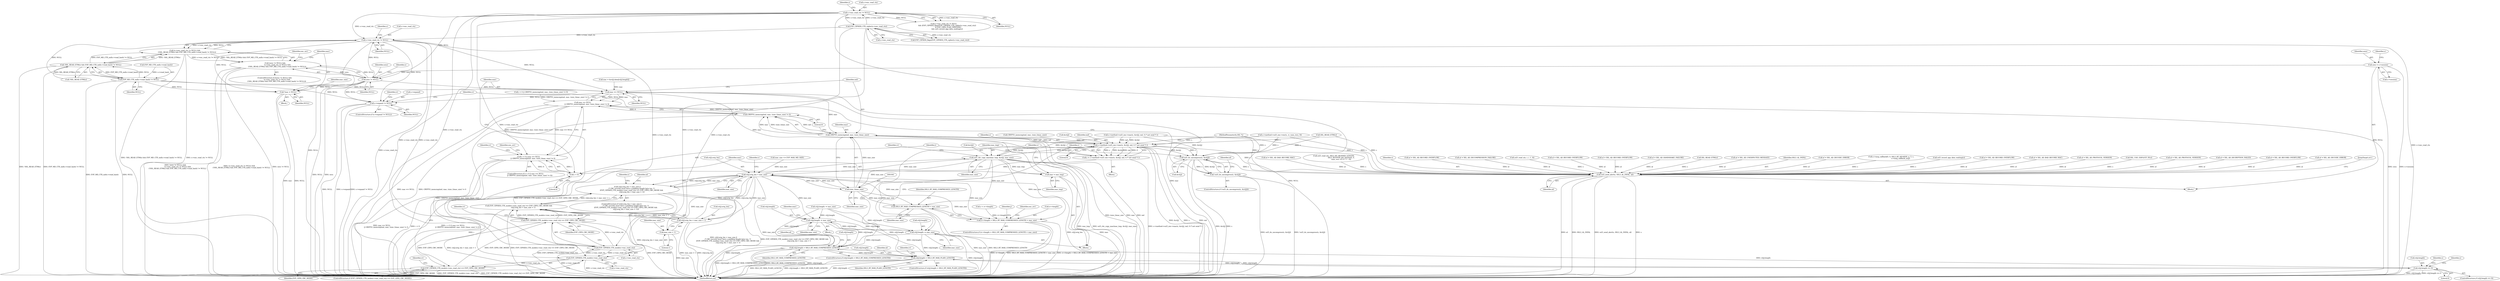 digraph "0_openssl_4ad93618d26a3ea23d36ad5498ff4f59eff3a4d2_1@API" {
"1000895" [label="(Call,s->enc_read_ctx != NULL)"];
"1000724" [label="(Call,s->enc_read_ctx != NULL)"];
"1000732" [label="(Call,EVP_CIPHER_CTX_cipher(s->enc_read_ctx))"];
"1000891" [label="(Call,sess != NULL)"];
"1000190" [label="(Call,sess = s->session)"];
"1000894" [label="(Call,(s->enc_read_ctx != NULL) &&\n        (!SSL_READ_ETM(s) && EVP_MD_CTX_md(s->read_hash) != NULL))"];
"1000890" [label="(Call,(sess != NULL) &&\n         (s->enc_read_ctx != NULL) &&\n        (!SSL_READ_ETM(s) && EVP_MD_CTX_md(s->read_hash) != NULL))"];
"1000904" [label="(Call,EVP_MD_CTX_md(s->read_hash) != NULL)"];
"1000900" [label="(Call,!SSL_READ_ETM(s) && EVP_MD_CTX_md(s->read_hash) != NULL)"];
"1000912" [label="(Call,*mac = NULL)"];
"1001033" [label="(Call,mac == NULL)"];
"1001032" [label="(Call,mac == NULL\n                || CRYPTO_memcmp(md, mac, (size_t)mac_size) != 0)"];
"1001028" [label="(Call,i < 0 || mac == NULL\n                || CRYPTO_memcmp(md, mac, (size_t)mac_size) != 0)"];
"1001037" [label="(Call,CRYPTO_memcmp(md, mac, (size_t)mac_size))"];
"1001019" [label="(Call,s->method->ssl3_enc->mac(s, &rr[j], md, 0 /* not send */ ))"];
"1000980" [label="(Call,ssl3_cbc_copy_mac(mac_tmp, &rr[j], mac_size))"];
"1000938" [label="(Call,rr[j].orig_len < mac_size)"];
"1000937" [label="(Call,rr[j].orig_len < mac_size ||\n                /* CBC records must have a padding length byte too. */\n                (EVP_CIPHER_CTX_mode(s->enc_read_ctx) == EVP_CIPH_CBC_MODE &&\n                 rr[j].orig_len < mac_size + 1))"];
"1000952" [label="(Call,rr[j].orig_len < mac_size + 1)"];
"1000945" [label="(Call,EVP_CIPHER_CTX_mode(s->enc_read_ctx) == EVP_CIPH_CBC_MODE &&\n                 rr[j].orig_len < mac_size + 1)"];
"1000958" [label="(Call,mac_size + 1)"];
"1000996" [label="(Call,rr[j].length -= mac_size)"];
"1000987" [label="(Call,rr[j].length -= mac_size)"];
"1001090" [label="(Call,rr[j].length > SSL3_RT_MAX_COMPRESSED_LENGTH)"];
"1001122" [label="(Call,rr[j].length > SSL3_RT_MAX_PLAIN_LENGTH)"];
"1001145" [label="(Call,rr[j].length == 0)"];
"1001040" [label="(Call,(size_t)mac_size)"];
"1001049" [label="(Call,rr->length > SSL3_RT_MAX_COMPRESSED_LENGTH + mac_size)"];
"1001053" [label="(Call,SSL3_RT_MAX_COMPRESSED_LENGTH + mac_size)"];
"1000977" [label="(Call,mac = mac_tmp)"];
"1001017" [label="(Call,i = s->method->ssl3_enc->mac(s, &rr[j], md, 0 /* not send */ ))"];
"1001029" [label="(Call,i < 0)"];
"1001107" [label="(Call,ssl3_do_uncompress(s, &rr[j]))"];
"1001106" [label="(Call,!ssl3_do_uncompress(s, &rr[j]))"];
"1001190" [label="(Call,ssl3_send_alert(s, SSL3_AL_FATAL, al))"];
"1001036" [label="(Call,CRYPTO_memcmp(md, mac, (size_t)mac_size) != 0)"];
"1001083" [label="(Call,s->expand != NULL)"];
"1000947" [label="(Call,EVP_CIPHER_CTX_mode(s->enc_read_ctx))"];
"1000946" [label="(Call,EVP_CIPHER_CTX_mode(s->enc_read_ctx) == EVP_CIPH_CBC_MODE)"];
"1000970" [label="(Call,EVP_CIPHER_CTX_mode(s->enc_read_ctx) == EVP_CIPH_CBC_MODE)"];
"1000971" [label="(Call,EVP_CIPHER_CTX_mode(s->enc_read_ctx))"];
"1001002" [label="(Identifier,mac_size)"];
"1000592" [label="(Call,ssl3_read_n(s, i, i, 1, 0))"];
"1000910" [label="(Block,)"];
"1000970" [label="(Call,EVP_CIPHER_CTX_mode(s->enc_read_ctx) == EVP_CIPH_CBC_MODE)"];
"1000938" [label="(Call,rr[j].orig_len < mac_size)"];
"1001051" [label="(Identifier,rr)"];
"1001089" [label="(ControlStructure,if (rr[j].length > SSL3_RT_MAX_COMPRESSED_LENGTH))"];
"1001040" [label="(Call,(size_t)mac_size)"];
"1001083" [label="(Call,s->expand != NULL)"];
"1000999" [label="(Identifier,rr)"];
"1001026" [label="(Literal,0)"];
"1000905" [label="(Call,EVP_MD_CTX_md(s->read_hash))"];
"1001130" [label="(Call,al = SSL_AD_RECORD_OVERFLOW)"];
"1000993" [label="(Identifier,mac_size)"];
"1000912" [label="(Call,*mac = NULL)"];
"1001098" [label="(Call,al = SSL_AD_RECORD_OVERFLOW)"];
"1001109" [label="(Call,&rr[j])"];
"1000958" [label="(Call,mac_size + 1)"];
"1000986" [label="(Identifier,mac_size)"];
"1001087" [label="(Identifier,NULL)"];
"1001031" [label="(Literal,0)"];
"1001145" [label="(Call,rr[j].length == 0)"];
"1000784" [label="(Call,rr[j].length -= mac_size)"];
"1000329" [label="(Call,al = SSL_AD_HANDSHAKE_FAILURE)"];
"1001090" [label="(Call,rr[j].length > SSL3_RT_MAX_COMPRESSED_LENGTH)"];
"1001037" [label="(Call,CRYPTO_memcmp(md, mac, (size_t)mac_size))"];
"1000988" [label="(Call,rr[j].length)"];
"1001032" [label="(Call,mac == NULL\n                || CRYPTO_memcmp(md, mac, (size_t)mac_size) != 0)"];
"1001108" [label="(Identifier,s)"];
"1001050" [label="(Call,rr->length)"];
"1000981" [label="(Identifier,mac_tmp)"];
"1000191" [label="(Identifier,sess)"];
"1000949" [label="(Identifier,s)"];
"1001042" [label="(Identifier,mac_size)"];
"1001156" [label="(Identifier,s)"];
"1000953" [label="(Call,rr[j].orig_len)"];
"1000741" [label="(Call,SSL_READ_ETM(s))"];
"1000723" [label="(Call,s->enc_read_ctx != NULL\n             && (EVP_CIPHER_flags(EVP_CIPHER_CTX_cipher(s->enc_read_ctx))\n                 & EVP_CIPH_FLAG_PIPELINE)\n             && ssl3_record_app_data_waiting(s))"];
"1000865" [label="(Call,z < rr->length)"];
"1001115" [label="(Identifier,al)"];
"1000733" [label="(Call,s->enc_read_ctx)"];
"1000969" [label="(ControlStructure,if (EVP_CIPHER_CTX_mode(s->enc_read_ctx) == EVP_CIPH_CBC_MODE))"];
"1000923" [label="(Call,mac_size <= EVP_MAX_MD_SIZE)"];
"1000731" [label="(Call,EVP_CIPHER_flags(EVP_CIPHER_CTX_cipher(s->enc_read_ctx)))"];
"1000190" [label="(Call,sess = s->session)"];
"1001034" [label="(Identifier,mac)"];
"1000963" [label="(Identifier,al)"];
"1001099" [label="(Identifier,al)"];
"1001028" [label="(Call,i < 0 || mac == NULL\n                || CRYPTO_memcmp(md, mac, (size_t)mac_size) != 0)"];
"1000937" [label="(Call,rr[j].orig_len < mac_size ||\n                /* CBC records must have a padding length byte too. */\n                (EVP_CIPHER_CTX_mode(s->enc_read_ctx) == EVP_CIPH_CBC_MODE &&\n                 rr[j].orig_len < mac_size + 1))"];
"1001167" [label="(Call,al = SSL_AD_UNEXPECTED_MESSAGE)"];
"1000732" [label="(Call,EVP_CIPHER_CTX_cipher(s->enc_read_ctx))"];
"1000203" [label="(Identifier,s)"];
"1000815" [label="(Call,i < 0 || CRYPTO_memcmp(md, mac, (size_t)mac_size) != 0)"];
"1000902" [label="(Call,SSL_READ_ETM(s))"];
"1001192" [label="(Identifier,SSL3_AL_FATAL)"];
"1000962" [label="(Call,al = SSL_AD_DECODE_ERROR)"];
"1000342" [label="(Call,s->msg_callback(0, 0, SSL3_RT_HEADER, p, 5, s,\n                                    s->msg_callback_arg))"];
"1000139" [label="(Block,)"];
"1001020" [label="(Identifier,s)"];
"1001197" [label="(MethodReturn,int)"];
"1000737" [label="(Call,ssl3_record_app_data_waiting(s))"];
"1001084" [label="(Call,s->expand)"];
"1000658" [label="(Call,al = SSL_AD_RECORD_OVERFLOW)"];
"1000903" [label="(Identifier,s)"];
"1000939" [label="(Call,rr[j].orig_len)"];
"1000806" [label="(Call,s->method->ssl3_enc->mac(s, &rr[j], md, 0 /* not send */ ))"];
"1001093" [label="(Identifier,rr)"];
"1000971" [label="(Call,EVP_CIPHER_CTX_mode(s->enc_read_ctx))"];
"1001018" [label="(Identifier,i)"];
"1000934" [label="(Identifier,j)"];
"1000944" [label="(Identifier,mac_size)"];
"1000900" [label="(Call,!SSL_READ_ETM(s) && EVP_MD_CTX_md(s->read_hash) != NULL)"];
"1001122" [label="(Call,rr[j].length > SSL3_RT_MAX_PLAIN_LENGTH)"];
"1000894" [label="(Call,(s->enc_read_ctx != NULL) &&\n        (!SSL_READ_ETM(s) && EVP_MD_CTX_md(s->read_hash) != NULL))"];
"1000889" [label="(ControlStructure,if ((sess != NULL) &&\n         (s->enc_read_ctx != NULL) &&\n        (!SSL_READ_ETM(s) && EVP_MD_CTX_md(s->read_hash) != NULL)))"];
"1000896" [label="(Call,s->enc_read_ctx)"];
"1000978" [label="(Identifier,mac)"];
"1001055" [label="(Identifier,mac_size)"];
"1001065" [label="(Call,al = SSL_AD_BAD_RECORD_MAC)"];
"1000901" [label="(Call,!SSL_READ_ETM(s))"];
"1000995" [label="(Block,)"];
"1001033" [label="(Call,mac == NULL)"];
"1000975" [label="(Identifier,EVP_CIPH_CBC_MODE)"];
"1000820" [label="(Call,CRYPTO_memcmp(md, mac, (size_t)mac_size))"];
"1000960" [label="(Literal,1)"];
"1000977" [label="(Call,mac = mac_tmp)"];
"1001043" [label="(Literal,0)"];
"1001030" [label="(Identifier,i)"];
"1000917" [label="(Identifier,mac_size)"];
"1000973" [label="(Identifier,s)"];
"1000990" [label="(Identifier,rr)"];
"1000443" [label="(Call,al = SSL_AD_PROTOCOL_VERSION)"];
"1001017" [label="(Call,i = s->method->ssl3_enc->mac(s, &rr[j], md, 0 /* not send */ ))"];
"1000721" [label="(Call,SSL_USE_EXPLICIT_IV(s))"];
"1000533" [label="(Call,al = SSL_AD_PROTOCOL_VERSION)"];
"1001128" [label="(Identifier,SSL3_RT_MAX_PLAIN_LENGTH)"];
"1000904" [label="(Call,EVP_MD_CTX_md(s->read_hash) != NULL)"];
"1001019" [label="(Call,s->method->ssl3_enc->mac(s, &rr[j], md, 0 /* not send */ ))"];
"1000980" [label="(Call,ssl3_cbc_copy_mac(mac_tmp, &rr[j], mac_size))"];
"1000837" [label="(Call,s->method->ssl3_enc->enc(s, rr, num_recs, 0))"];
"1000847" [label="(Call,al = SSL_AD_DECRYPTION_FAILED)"];
"1001027" [label="(ControlStructure,if (i < 0 || mac == NULL\n                || CRYPTO_memcmp(md, mac, (size_t)mac_size) != 0))"];
"1001054" [label="(Identifier,SSL3_RT_MAX_COMPRESSED_LENGTH)"];
"1001179" [label="(Identifier,s)"];
"1000192" [label="(Call,s->session)"];
"1000955" [label="(Identifier,rr)"];
"1001062" [label="(Identifier,enc_err)"];
"1000892" [label="(Identifier,sess)"];
"1001029" [label="(Call,i < 0)"];
"1001151" [label="(Literal,0)"];
"1000549" [label="(Call,al = SSL_AD_RECORD_OVERFLOW)"];
"1000893" [label="(Identifier,NULL)"];
"1000987" [label="(Call,rr[j].length -= mac_size)"];
"1001123" [label="(Call,rr[j].length)"];
"1000946" [label="(Call,EVP_CIPHER_CTX_mode(s->enc_read_ctx) == EVP_CIPH_CBC_MODE)"];
"1000997" [label="(Call,rr[j].length)"];
"1001082" [label="(ControlStructure,if (s->expand != NULL))"];
"1001106" [label="(Call,!ssl3_do_uncompress(s, &rr[j]))"];
"1000951" [label="(Identifier,EVP_CIPH_CBC_MODE)"];
"1000890" [label="(Call,(sess != NULL) &&\n         (s->enc_read_ctx != NULL) &&\n        (!SSL_READ_ETM(s) && EVP_MD_CTX_md(s->read_hash) != NULL))"];
"1001190" [label="(Call,ssl3_send_alert(s, SSL3_AL_FATAL, al))"];
"1000777" [label="(Call,al = SSL_AD_DECODE_ERROR)"];
"1000948" [label="(Call,s->enc_read_ctx)"];
"1000914" [label="(Identifier,NULL)"];
"1001021" [label="(Call,&rr[j])"];
"1001025" [label="(Identifier,md)"];
"1000728" [label="(Identifier,NULL)"];
"1001036" [label="(Call,CRYPTO_memcmp(md, mac, (size_t)mac_size) != 0)"];
"1001131" [label="(Identifier,al)"];
"1001194" [label="(JumpTarget,err:)"];
"1000828" [label="(Call,al = SSL_AD_BAD_RECORD_MAC)"];
"1000972" [label="(Call,s->enc_read_ctx)"];
"1001003" [label="(Call,mac = &rr[j].data[rr[j].length])"];
"1001004" [label="(Identifier,mac)"];
"1001045" [label="(Identifier,enc_err)"];
"1000138" [label="(MethodParameterIn,SSL *s)"];
"1001193" [label="(Identifier,al)"];
"1001091" [label="(Call,rr[j].length)"];
"1000982" [label="(Call,&rr[j])"];
"1001125" [label="(Identifier,rr)"];
"1000216" [label="(Call,ssl3_read_n(s, SSL3_RT_HEADER_LENGTH,\n                            SSL3_BUFFER_get_len(rbuf), 0,\n                            num_recs == 0 ? 1 : 0))"];
"1001105" [label="(ControlStructure,if (!ssl3_do_uncompress(s, &rr[j])))"];
"1001096" [label="(Identifier,SSL3_RT_MAX_COMPRESSED_LENGTH)"];
"1001191" [label="(Identifier,s)"];
"1000909" [label="(Identifier,NULL)"];
"1001049" [label="(Call,rr->length > SSL3_RT_MAX_COMPRESSED_LENGTH + mac_size)"];
"1001035" [label="(Identifier,NULL)"];
"1000913" [label="(Identifier,mac)"];
"1001048" [label="(ControlStructure,if (rr->length > SSL3_RT_MAX_COMPRESSED_LENGTH + mac_size))"];
"1000895" [label="(Call,s->enc_read_ctx != NULL)"];
"1000945" [label="(Call,EVP_CIPHER_CTX_mode(s->enc_read_ctx) == EVP_CIPH_CBC_MODE &&\n                 rr[j].orig_len < mac_size + 1)"];
"1001121" [label="(ControlStructure,if (rr[j].length > SSL3_RT_MAX_PLAIN_LENGTH))"];
"1000891" [label="(Call,sess != NULL)"];
"1000313" [label="(Call,al = SSL_AD_RECORD_OVERFLOW)"];
"1000936" [label="(ControlStructure,if (rr[j].orig_len < mac_size ||\n                /* CBC records must have a padding length byte too. */\n                (EVP_CIPHER_CTX_mode(s->enc_read_ctx) == EVP_CIPH_CBC_MODE &&\n                 rr[j].orig_len < mac_size + 1)))"];
"1000976" [label="(Block,)"];
"1000734" [label="(Identifier,s)"];
"1001114" [label="(Call,al = SSL_AD_DECOMPRESSION_FAILURE)"];
"1001053" [label="(Call,SSL3_RT_MAX_COMPRESSED_LENGTH + mac_size)"];
"1000725" [label="(Call,s->enc_read_ctx)"];
"1000952" [label="(Call,rr[j].orig_len < mac_size + 1)"];
"1000724" [label="(Call,s->enc_read_ctx != NULL)"];
"1001039" [label="(Identifier,mac)"];
"1000935" [label="(Block,)"];
"1001146" [label="(Call,rr[j].length)"];
"1000979" [label="(Identifier,mac_tmp)"];
"1000996" [label="(Call,rr[j].length -= mac_size)"];
"1001038" [label="(Identifier,md)"];
"1001140" [label="(Identifier,rr)"];
"1001144" [label="(ControlStructure,if (rr[j].length == 0))"];
"1001057" [label="(Identifier,enc_err)"];
"1000899" [label="(Identifier,NULL)"];
"1000959" [label="(Identifier,mac_size)"];
"1000947" [label="(Call,EVP_CIPHER_CTX_mode(s->enc_read_ctx))"];
"1000897" [label="(Identifier,s)"];
"1001107" [label="(Call,ssl3_do_uncompress(s, &rr[j]))"];
"1000895" -> "1000894"  [label="AST: "];
"1000895" -> "1000899"  [label="CFG: "];
"1000896" -> "1000895"  [label="AST: "];
"1000899" -> "1000895"  [label="AST: "];
"1000903" -> "1000895"  [label="CFG: "];
"1000894" -> "1000895"  [label="CFG: "];
"1000895" -> "1001197"  [label="DDG: NULL"];
"1000895" -> "1001197"  [label="DDG: s->enc_read_ctx"];
"1000895" -> "1000894"  [label="DDG: s->enc_read_ctx"];
"1000895" -> "1000894"  [label="DDG: NULL"];
"1000724" -> "1000895"  [label="DDG: s->enc_read_ctx"];
"1000732" -> "1000895"  [label="DDG: s->enc_read_ctx"];
"1000891" -> "1000895"  [label="DDG: NULL"];
"1000895" -> "1000904"  [label="DDG: NULL"];
"1000895" -> "1000912"  [label="DDG: NULL"];
"1000895" -> "1000947"  [label="DDG: s->enc_read_ctx"];
"1000895" -> "1000971"  [label="DDG: s->enc_read_ctx"];
"1000895" -> "1001033"  [label="DDG: NULL"];
"1000895" -> "1001083"  [label="DDG: NULL"];
"1000724" -> "1000723"  [label="AST: "];
"1000724" -> "1000728"  [label="CFG: "];
"1000725" -> "1000724"  [label="AST: "];
"1000728" -> "1000724"  [label="AST: "];
"1000734" -> "1000724"  [label="CFG: "];
"1000723" -> "1000724"  [label="CFG: "];
"1000724" -> "1001197"  [label="DDG: s->enc_read_ctx"];
"1000724" -> "1001197"  [label="DDG: NULL"];
"1000724" -> "1000723"  [label="DDG: s->enc_read_ctx"];
"1000724" -> "1000723"  [label="DDG: NULL"];
"1000732" -> "1000724"  [label="DDG: s->enc_read_ctx"];
"1000724" -> "1000732"  [label="DDG: s->enc_read_ctx"];
"1000724" -> "1000891"  [label="DDG: NULL"];
"1000724" -> "1000947"  [label="DDG: s->enc_read_ctx"];
"1000724" -> "1000971"  [label="DDG: s->enc_read_ctx"];
"1000732" -> "1000731"  [label="AST: "];
"1000732" -> "1000733"  [label="CFG: "];
"1000733" -> "1000732"  [label="AST: "];
"1000731" -> "1000732"  [label="CFG: "];
"1000732" -> "1001197"  [label="DDG: s->enc_read_ctx"];
"1000732" -> "1000731"  [label="DDG: s->enc_read_ctx"];
"1000732" -> "1000947"  [label="DDG: s->enc_read_ctx"];
"1000732" -> "1000971"  [label="DDG: s->enc_read_ctx"];
"1000891" -> "1000890"  [label="AST: "];
"1000891" -> "1000893"  [label="CFG: "];
"1000892" -> "1000891"  [label="AST: "];
"1000893" -> "1000891"  [label="AST: "];
"1000897" -> "1000891"  [label="CFG: "];
"1000890" -> "1000891"  [label="CFG: "];
"1000891" -> "1001197"  [label="DDG: NULL"];
"1000891" -> "1001197"  [label="DDG: sess"];
"1000891" -> "1000890"  [label="DDG: sess"];
"1000891" -> "1000890"  [label="DDG: NULL"];
"1000190" -> "1000891"  [label="DDG: sess"];
"1000891" -> "1000912"  [label="DDG: NULL"];
"1000891" -> "1001033"  [label="DDG: NULL"];
"1000891" -> "1001083"  [label="DDG: NULL"];
"1000190" -> "1000139"  [label="AST: "];
"1000190" -> "1000192"  [label="CFG: "];
"1000191" -> "1000190"  [label="AST: "];
"1000192" -> "1000190"  [label="AST: "];
"1000203" -> "1000190"  [label="CFG: "];
"1000190" -> "1001197"  [label="DDG: sess"];
"1000190" -> "1001197"  [label="DDG: s->session"];
"1000894" -> "1000890"  [label="AST: "];
"1000894" -> "1000900"  [label="CFG: "];
"1000900" -> "1000894"  [label="AST: "];
"1000890" -> "1000894"  [label="CFG: "];
"1000894" -> "1001197"  [label="DDG: s->enc_read_ctx != NULL"];
"1000894" -> "1001197"  [label="DDG: !SSL_READ_ETM(s) && EVP_MD_CTX_md(s->read_hash) != NULL"];
"1000894" -> "1000890"  [label="DDG: s->enc_read_ctx != NULL"];
"1000894" -> "1000890"  [label="DDG: !SSL_READ_ETM(s) && EVP_MD_CTX_md(s->read_hash) != NULL"];
"1000900" -> "1000894"  [label="DDG: !SSL_READ_ETM(s)"];
"1000900" -> "1000894"  [label="DDG: EVP_MD_CTX_md(s->read_hash) != NULL"];
"1000890" -> "1000889"  [label="AST: "];
"1000913" -> "1000890"  [label="CFG: "];
"1001062" -> "1000890"  [label="CFG: "];
"1000890" -> "1001197"  [label="DDG: sess != NULL"];
"1000890" -> "1001197"  [label="DDG: (sess != NULL) &&\n         (s->enc_read_ctx != NULL) &&\n        (!SSL_READ_ETM(s) && EVP_MD_CTX_md(s->read_hash) != NULL)"];
"1000890" -> "1001197"  [label="DDG: (s->enc_read_ctx != NULL) &&\n        (!SSL_READ_ETM(s) && EVP_MD_CTX_md(s->read_hash) != NULL)"];
"1000904" -> "1000900"  [label="AST: "];
"1000904" -> "1000909"  [label="CFG: "];
"1000905" -> "1000904"  [label="AST: "];
"1000909" -> "1000904"  [label="AST: "];
"1000900" -> "1000904"  [label="CFG: "];
"1000904" -> "1001197"  [label="DDG: EVP_MD_CTX_md(s->read_hash)"];
"1000904" -> "1001197"  [label="DDG: NULL"];
"1000904" -> "1000900"  [label="DDG: EVP_MD_CTX_md(s->read_hash)"];
"1000904" -> "1000900"  [label="DDG: NULL"];
"1000905" -> "1000904"  [label="DDG: s->read_hash"];
"1000904" -> "1000912"  [label="DDG: NULL"];
"1000904" -> "1001033"  [label="DDG: NULL"];
"1000904" -> "1001083"  [label="DDG: NULL"];
"1000900" -> "1000901"  [label="CFG: "];
"1000901" -> "1000900"  [label="AST: "];
"1000900" -> "1001197"  [label="DDG: EVP_MD_CTX_md(s->read_hash) != NULL"];
"1000900" -> "1001197"  [label="DDG: !SSL_READ_ETM(s)"];
"1000901" -> "1000900"  [label="DDG: SSL_READ_ETM(s)"];
"1000912" -> "1000910"  [label="AST: "];
"1000912" -> "1000914"  [label="CFG: "];
"1000913" -> "1000912"  [label="AST: "];
"1000914" -> "1000912"  [label="AST: "];
"1000917" -> "1000912"  [label="CFG: "];
"1000912" -> "1001197"  [label="DDG: NULL"];
"1000912" -> "1001197"  [label="DDG: mac"];
"1001033" -> "1001032"  [label="AST: "];
"1001033" -> "1001035"  [label="CFG: "];
"1001034" -> "1001033"  [label="AST: "];
"1001035" -> "1001033"  [label="AST: "];
"1001038" -> "1001033"  [label="CFG: "];
"1001032" -> "1001033"  [label="CFG: "];
"1001033" -> "1001197"  [label="DDG: NULL"];
"1001033" -> "1001197"  [label="DDG: mac"];
"1001033" -> "1001032"  [label="DDG: mac"];
"1001033" -> "1001032"  [label="DDG: NULL"];
"1001003" -> "1001033"  [label="DDG: mac"];
"1000977" -> "1001033"  [label="DDG: mac"];
"1001033" -> "1001037"  [label="DDG: mac"];
"1001033" -> "1001083"  [label="DDG: NULL"];
"1001032" -> "1001028"  [label="AST: "];
"1001032" -> "1001036"  [label="CFG: "];
"1001036" -> "1001032"  [label="AST: "];
"1001028" -> "1001032"  [label="CFG: "];
"1001032" -> "1001197"  [label="DDG: CRYPTO_memcmp(md, mac, (size_t)mac_size) != 0"];
"1001032" -> "1001197"  [label="DDG: mac == NULL"];
"1001032" -> "1001028"  [label="DDG: mac == NULL"];
"1001032" -> "1001028"  [label="DDG: CRYPTO_memcmp(md, mac, (size_t)mac_size) != 0"];
"1001036" -> "1001032"  [label="DDG: CRYPTO_memcmp(md, mac, (size_t)mac_size)"];
"1001036" -> "1001032"  [label="DDG: 0"];
"1000815" -> "1001032"  [label="DDG: CRYPTO_memcmp(md, mac, (size_t)mac_size) != 0"];
"1001028" -> "1001027"  [label="AST: "];
"1001028" -> "1001029"  [label="CFG: "];
"1001029" -> "1001028"  [label="AST: "];
"1001045" -> "1001028"  [label="CFG: "];
"1001051" -> "1001028"  [label="CFG: "];
"1001028" -> "1001197"  [label="DDG: i < 0 || mac == NULL\n                || CRYPTO_memcmp(md, mac, (size_t)mac_size) != 0"];
"1001028" -> "1001197"  [label="DDG: i < 0"];
"1001028" -> "1001197"  [label="DDG: mac == NULL\n                || CRYPTO_memcmp(md, mac, (size_t)mac_size) != 0"];
"1001029" -> "1001028"  [label="DDG: i"];
"1001029" -> "1001028"  [label="DDG: 0"];
"1001037" -> "1001036"  [label="AST: "];
"1001037" -> "1001040"  [label="CFG: "];
"1001038" -> "1001037"  [label="AST: "];
"1001039" -> "1001037"  [label="AST: "];
"1001040" -> "1001037"  [label="AST: "];
"1001043" -> "1001037"  [label="CFG: "];
"1001037" -> "1001197"  [label="DDG: (size_t)mac_size"];
"1001037" -> "1001197"  [label="DDG: md"];
"1001037" -> "1001197"  [label="DDG: mac"];
"1001037" -> "1001019"  [label="DDG: md"];
"1001037" -> "1001036"  [label="DDG: md"];
"1001037" -> "1001036"  [label="DDG: mac"];
"1001037" -> "1001036"  [label="DDG: (size_t)mac_size"];
"1001019" -> "1001037"  [label="DDG: md"];
"1001040" -> "1001037"  [label="DDG: mac_size"];
"1001019" -> "1001017"  [label="AST: "];
"1001019" -> "1001026"  [label="CFG: "];
"1001020" -> "1001019"  [label="AST: "];
"1001021" -> "1001019"  [label="AST: "];
"1001025" -> "1001019"  [label="AST: "];
"1001026" -> "1001019"  [label="AST: "];
"1001017" -> "1001019"  [label="CFG: "];
"1001019" -> "1001197"  [label="DDG: &rr[j]"];
"1001019" -> "1001197"  [label="DDG: s"];
"1001019" -> "1001197"  [label="DDG: md"];
"1001019" -> "1000980"  [label="DDG: &rr[j]"];
"1001019" -> "1001017"  [label="DDG: s"];
"1001019" -> "1001017"  [label="DDG: &rr[j]"];
"1001019" -> "1001017"  [label="DDG: md"];
"1001019" -> "1001017"  [label="DDG: 0"];
"1000837" -> "1001019"  [label="DDG: s"];
"1000902" -> "1001019"  [label="DDG: s"];
"1000138" -> "1001019"  [label="DDG: s"];
"1000806" -> "1001019"  [label="DDG: &rr[j]"];
"1000806" -> "1001019"  [label="DDG: md"];
"1000980" -> "1001019"  [label="DDG: &rr[j]"];
"1000820" -> "1001019"  [label="DDG: md"];
"1001019" -> "1001107"  [label="DDG: s"];
"1001019" -> "1001107"  [label="DDG: &rr[j]"];
"1001019" -> "1001190"  [label="DDG: s"];
"1000980" -> "1000976"  [label="AST: "];
"1000980" -> "1000986"  [label="CFG: "];
"1000981" -> "1000980"  [label="AST: "];
"1000982" -> "1000980"  [label="AST: "];
"1000986" -> "1000980"  [label="AST: "];
"1000990" -> "1000980"  [label="CFG: "];
"1000980" -> "1001197"  [label="DDG: mac_tmp"];
"1000980" -> "1001197"  [label="DDG: ssl3_cbc_copy_mac(mac_tmp, &rr[j], mac_size)"];
"1000980" -> "1000938"  [label="DDG: mac_size"];
"1000980" -> "1000977"  [label="DDG: mac_tmp"];
"1000806" -> "1000980"  [label="DDG: &rr[j]"];
"1000938" -> "1000980"  [label="DDG: mac_size"];
"1000980" -> "1000987"  [label="DDG: mac_size"];
"1000980" -> "1001040"  [label="DDG: mac_size"];
"1000980" -> "1001049"  [label="DDG: mac_size"];
"1000980" -> "1001053"  [label="DDG: mac_size"];
"1000938" -> "1000937"  [label="AST: "];
"1000938" -> "1000944"  [label="CFG: "];
"1000939" -> "1000938"  [label="AST: "];
"1000944" -> "1000938"  [label="AST: "];
"1000949" -> "1000938"  [label="CFG: "];
"1000937" -> "1000938"  [label="CFG: "];
"1000938" -> "1001197"  [label="DDG: rr[j].orig_len"];
"1000938" -> "1001197"  [label="DDG: mac_size"];
"1000938" -> "1000937"  [label="DDG: rr[j].orig_len"];
"1000938" -> "1000937"  [label="DDG: mac_size"];
"1000952" -> "1000938"  [label="DDG: rr[j].orig_len"];
"1000923" -> "1000938"  [label="DDG: mac_size"];
"1001040" -> "1000938"  [label="DDG: mac_size"];
"1000938" -> "1000952"  [label="DDG: rr[j].orig_len"];
"1000938" -> "1000952"  [label="DDG: mac_size"];
"1000938" -> "1000958"  [label="DDG: mac_size"];
"1000938" -> "1000996"  [label="DDG: mac_size"];
"1000938" -> "1001040"  [label="DDG: mac_size"];
"1000938" -> "1001049"  [label="DDG: mac_size"];
"1000938" -> "1001053"  [label="DDG: mac_size"];
"1000937" -> "1000936"  [label="AST: "];
"1000937" -> "1000945"  [label="CFG: "];
"1000945" -> "1000937"  [label="AST: "];
"1000963" -> "1000937"  [label="CFG: "];
"1000973" -> "1000937"  [label="CFG: "];
"1000937" -> "1001197"  [label="DDG: rr[j].orig_len < mac_size ||\n                /* CBC records must have a padding length byte too. */\n                (EVP_CIPHER_CTX_mode(s->enc_read_ctx) == EVP_CIPH_CBC_MODE &&\n                 rr[j].orig_len < mac_size + 1)"];
"1000937" -> "1001197"  [label="DDG: rr[j].orig_len < mac_size"];
"1000937" -> "1001197"  [label="DDG: EVP_CIPHER_CTX_mode(s->enc_read_ctx) == EVP_CIPH_CBC_MODE &&\n                 rr[j].orig_len < mac_size + 1"];
"1000945" -> "1000937"  [label="DDG: EVP_CIPHER_CTX_mode(s->enc_read_ctx) == EVP_CIPH_CBC_MODE"];
"1000945" -> "1000937"  [label="DDG: rr[j].orig_len < mac_size + 1"];
"1000952" -> "1000945"  [label="AST: "];
"1000952" -> "1000958"  [label="CFG: "];
"1000953" -> "1000952"  [label="AST: "];
"1000958" -> "1000952"  [label="AST: "];
"1000945" -> "1000952"  [label="CFG: "];
"1000952" -> "1001197"  [label="DDG: rr[j].orig_len"];
"1000952" -> "1001197"  [label="DDG: mac_size + 1"];
"1000952" -> "1000945"  [label="DDG: rr[j].orig_len"];
"1000952" -> "1000945"  [label="DDG: mac_size + 1"];
"1000945" -> "1000946"  [label="CFG: "];
"1000946" -> "1000945"  [label="AST: "];
"1000945" -> "1001197"  [label="DDG: EVP_CIPHER_CTX_mode(s->enc_read_ctx) == EVP_CIPH_CBC_MODE"];
"1000945" -> "1001197"  [label="DDG: rr[j].orig_len < mac_size + 1"];
"1000946" -> "1000945"  [label="DDG: EVP_CIPHER_CTX_mode(s->enc_read_ctx)"];
"1000946" -> "1000945"  [label="DDG: EVP_CIPH_CBC_MODE"];
"1000958" -> "1000960"  [label="CFG: "];
"1000959" -> "1000958"  [label="AST: "];
"1000960" -> "1000958"  [label="AST: "];
"1000958" -> "1001197"  [label="DDG: mac_size"];
"1000996" -> "1000995"  [label="AST: "];
"1000996" -> "1001002"  [label="CFG: "];
"1000997" -> "1000996"  [label="AST: "];
"1001002" -> "1000996"  [label="AST: "];
"1001004" -> "1000996"  [label="CFG: "];
"1000996" -> "1001197"  [label="DDG: rr[j].length"];
"1000996" -> "1000987"  [label="DDG: rr[j].length"];
"1000987" -> "1000996"  [label="DDG: rr[j].length"];
"1000784" -> "1000996"  [label="DDG: rr[j].length"];
"1000996" -> "1001090"  [label="DDG: rr[j].length"];
"1000996" -> "1001122"  [label="DDG: rr[j].length"];
"1000987" -> "1000976"  [label="AST: "];
"1000987" -> "1000993"  [label="CFG: "];
"1000988" -> "1000987"  [label="AST: "];
"1000993" -> "1000987"  [label="AST: "];
"1001018" -> "1000987"  [label="CFG: "];
"1000987" -> "1001197"  [label="DDG: rr[j].length"];
"1000784" -> "1000987"  [label="DDG: rr[j].length"];
"1000987" -> "1001090"  [label="DDG: rr[j].length"];
"1000987" -> "1001122"  [label="DDG: rr[j].length"];
"1001090" -> "1001089"  [label="AST: "];
"1001090" -> "1001096"  [label="CFG: "];
"1001091" -> "1001090"  [label="AST: "];
"1001096" -> "1001090"  [label="AST: "];
"1001099" -> "1001090"  [label="CFG: "];
"1001108" -> "1001090"  [label="CFG: "];
"1001090" -> "1001197"  [label="DDG: rr[j].length"];
"1001090" -> "1001197"  [label="DDG: rr[j].length > SSL3_RT_MAX_COMPRESSED_LENGTH"];
"1001090" -> "1001197"  [label="DDG: SSL3_RT_MAX_COMPRESSED_LENGTH"];
"1001145" -> "1001090"  [label="DDG: rr[j].length"];
"1000784" -> "1001090"  [label="DDG: rr[j].length"];
"1001090" -> "1001122"  [label="DDG: rr[j].length"];
"1001122" -> "1001121"  [label="AST: "];
"1001122" -> "1001128"  [label="CFG: "];
"1001123" -> "1001122"  [label="AST: "];
"1001128" -> "1001122"  [label="AST: "];
"1001131" -> "1001122"  [label="CFG: "];
"1001140" -> "1001122"  [label="CFG: "];
"1001122" -> "1001197"  [label="DDG: rr[j].length"];
"1001122" -> "1001197"  [label="DDG: SSL3_RT_MAX_PLAIN_LENGTH"];
"1001122" -> "1001197"  [label="DDG: rr[j].length > SSL3_RT_MAX_PLAIN_LENGTH"];
"1001145" -> "1001122"  [label="DDG: rr[j].length"];
"1000784" -> "1001122"  [label="DDG: rr[j].length"];
"1001122" -> "1001145"  [label="DDG: rr[j].length"];
"1001145" -> "1001144"  [label="AST: "];
"1001145" -> "1001151"  [label="CFG: "];
"1001146" -> "1001145"  [label="AST: "];
"1001151" -> "1001145"  [label="AST: "];
"1001156" -> "1001145"  [label="CFG: "];
"1001179" -> "1001145"  [label="CFG: "];
"1001145" -> "1001197"  [label="DDG: rr[j].length"];
"1001145" -> "1001197"  [label="DDG: rr[j].length == 0"];
"1001040" -> "1001042"  [label="CFG: "];
"1001041" -> "1001040"  [label="AST: "];
"1001042" -> "1001040"  [label="AST: "];
"1001040" -> "1001049"  [label="DDG: mac_size"];
"1001040" -> "1001053"  [label="DDG: mac_size"];
"1001049" -> "1001048"  [label="AST: "];
"1001049" -> "1001053"  [label="CFG: "];
"1001050" -> "1001049"  [label="AST: "];
"1001053" -> "1001049"  [label="AST: "];
"1001057" -> "1001049"  [label="CFG: "];
"1000934" -> "1001049"  [label="CFG: "];
"1001049" -> "1001197"  [label="DDG: rr->length > SSL3_RT_MAX_COMPRESSED_LENGTH + mac_size"];
"1001049" -> "1001197"  [label="DDG: rr->length"];
"1001049" -> "1001197"  [label="DDG: SSL3_RT_MAX_COMPRESSED_LENGTH + mac_size"];
"1000865" -> "1001049"  [label="DDG: rr->length"];
"1001053" -> "1001055"  [label="CFG: "];
"1001054" -> "1001053"  [label="AST: "];
"1001055" -> "1001053"  [label="AST: "];
"1001053" -> "1001197"  [label="DDG: mac_size"];
"1001053" -> "1001197"  [label="DDG: SSL3_RT_MAX_COMPRESSED_LENGTH"];
"1000977" -> "1000976"  [label="AST: "];
"1000977" -> "1000979"  [label="CFG: "];
"1000978" -> "1000977"  [label="AST: "];
"1000979" -> "1000977"  [label="AST: "];
"1000981" -> "1000977"  [label="CFG: "];
"1000977" -> "1001197"  [label="DDG: mac"];
"1001017" -> "1000935"  [label="AST: "];
"1001018" -> "1001017"  [label="AST: "];
"1001030" -> "1001017"  [label="CFG: "];
"1001017" -> "1001197"  [label="DDG: s->method->ssl3_enc->mac(s, &rr[j], md, 0 /* not send */ )"];
"1001017" -> "1001029"  [label="DDG: i"];
"1001029" -> "1001031"  [label="CFG: "];
"1001030" -> "1001029"  [label="AST: "];
"1001031" -> "1001029"  [label="AST: "];
"1001034" -> "1001029"  [label="CFG: "];
"1001029" -> "1001197"  [label="DDG: i"];
"1001107" -> "1001106"  [label="AST: "];
"1001107" -> "1001109"  [label="CFG: "];
"1001108" -> "1001107"  [label="AST: "];
"1001109" -> "1001107"  [label="AST: "];
"1001106" -> "1001107"  [label="CFG: "];
"1001107" -> "1001197"  [label="DDG: &rr[j]"];
"1001107" -> "1001197"  [label="DDG: s"];
"1001107" -> "1001106"  [label="DDG: s"];
"1001107" -> "1001106"  [label="DDG: &rr[j]"];
"1000837" -> "1001107"  [label="DDG: s"];
"1000902" -> "1001107"  [label="DDG: s"];
"1000138" -> "1001107"  [label="DDG: s"];
"1000806" -> "1001107"  [label="DDG: &rr[j]"];
"1001107" -> "1001190"  [label="DDG: s"];
"1001106" -> "1001105"  [label="AST: "];
"1001115" -> "1001106"  [label="CFG: "];
"1001125" -> "1001106"  [label="CFG: "];
"1001106" -> "1001197"  [label="DDG: ssl3_do_uncompress(s, &rr[j])"];
"1001106" -> "1001197"  [label="DDG: !ssl3_do_uncompress(s, &rr[j])"];
"1001190" -> "1000139"  [label="AST: "];
"1001190" -> "1001193"  [label="CFG: "];
"1001191" -> "1001190"  [label="AST: "];
"1001192" -> "1001190"  [label="AST: "];
"1001193" -> "1001190"  [label="AST: "];
"1001194" -> "1001190"  [label="CFG: "];
"1001190" -> "1001197"  [label="DDG: SSL3_AL_FATAL"];
"1001190" -> "1001197"  [label="DDG: ssl3_send_alert(s, SSL3_AL_FATAL, al)"];
"1001190" -> "1001197"  [label="DDG: s"];
"1001190" -> "1001197"  [label="DDG: al"];
"1000741" -> "1001190"  [label="DDG: s"];
"1000837" -> "1001190"  [label="DDG: s"];
"1000806" -> "1001190"  [label="DDG: s"];
"1000216" -> "1001190"  [label="DDG: s"];
"1000342" -> "1001190"  [label="DDG: s"];
"1000902" -> "1001190"  [label="DDG: s"];
"1000592" -> "1001190"  [label="DDG: s"];
"1000737" -> "1001190"  [label="DDG: s"];
"1000721" -> "1001190"  [label="DDG: s"];
"1000138" -> "1001190"  [label="DDG: s"];
"1000549" -> "1001190"  [label="DDG: al"];
"1000828" -> "1001190"  [label="DDG: al"];
"1001065" -> "1001190"  [label="DDG: al"];
"1001098" -> "1001190"  [label="DDG: al"];
"1001114" -> "1001190"  [label="DDG: al"];
"1000533" -> "1001190"  [label="DDG: al"];
"1001167" -> "1001190"  [label="DDG: al"];
"1000658" -> "1001190"  [label="DDG: al"];
"1000777" -> "1001190"  [label="DDG: al"];
"1000962" -> "1001190"  [label="DDG: al"];
"1001130" -> "1001190"  [label="DDG: al"];
"1000313" -> "1001190"  [label="DDG: al"];
"1000443" -> "1001190"  [label="DDG: al"];
"1000329" -> "1001190"  [label="DDG: al"];
"1000847" -> "1001190"  [label="DDG: al"];
"1001036" -> "1001043"  [label="CFG: "];
"1001043" -> "1001036"  [label="AST: "];
"1001036" -> "1001197"  [label="DDG: CRYPTO_memcmp(md, mac, (size_t)mac_size)"];
"1001083" -> "1001082"  [label="AST: "];
"1001083" -> "1001087"  [label="CFG: "];
"1001084" -> "1001083"  [label="AST: "];
"1001087" -> "1001083"  [label="AST: "];
"1001093" -> "1001083"  [label="CFG: "];
"1001125" -> "1001083"  [label="CFG: "];
"1001083" -> "1001197"  [label="DDG: NULL"];
"1001083" -> "1001197"  [label="DDG: s->expand"];
"1001083" -> "1001197"  [label="DDG: s->expand != NULL"];
"1000947" -> "1000946"  [label="AST: "];
"1000947" -> "1000948"  [label="CFG: "];
"1000948" -> "1000947"  [label="AST: "];
"1000951" -> "1000947"  [label="CFG: "];
"1000947" -> "1001197"  [label="DDG: s->enc_read_ctx"];
"1000947" -> "1000946"  [label="DDG: s->enc_read_ctx"];
"1000971" -> "1000947"  [label="DDG: s->enc_read_ctx"];
"1000947" -> "1000971"  [label="DDG: s->enc_read_ctx"];
"1000946" -> "1000951"  [label="CFG: "];
"1000951" -> "1000946"  [label="AST: "];
"1000955" -> "1000946"  [label="CFG: "];
"1000946" -> "1001197"  [label="DDG: EVP_CIPH_CBC_MODE"];
"1000946" -> "1001197"  [label="DDG: EVP_CIPHER_CTX_mode(s->enc_read_ctx)"];
"1000970" -> "1000946"  [label="DDG: EVP_CIPH_CBC_MODE"];
"1000946" -> "1000970"  [label="DDG: EVP_CIPH_CBC_MODE"];
"1000970" -> "1000969"  [label="AST: "];
"1000970" -> "1000975"  [label="CFG: "];
"1000971" -> "1000970"  [label="AST: "];
"1000975" -> "1000970"  [label="AST: "];
"1000978" -> "1000970"  [label="CFG: "];
"1000999" -> "1000970"  [label="CFG: "];
"1000970" -> "1001197"  [label="DDG: EVP_CIPH_CBC_MODE"];
"1000970" -> "1001197"  [label="DDG: EVP_CIPHER_CTX_mode(s->enc_read_ctx)"];
"1000970" -> "1001197"  [label="DDG: EVP_CIPHER_CTX_mode(s->enc_read_ctx) == EVP_CIPH_CBC_MODE"];
"1000971" -> "1000970"  [label="DDG: s->enc_read_ctx"];
"1000971" -> "1000972"  [label="CFG: "];
"1000972" -> "1000971"  [label="AST: "];
"1000975" -> "1000971"  [label="CFG: "];
"1000971" -> "1001197"  [label="DDG: s->enc_read_ctx"];
}
